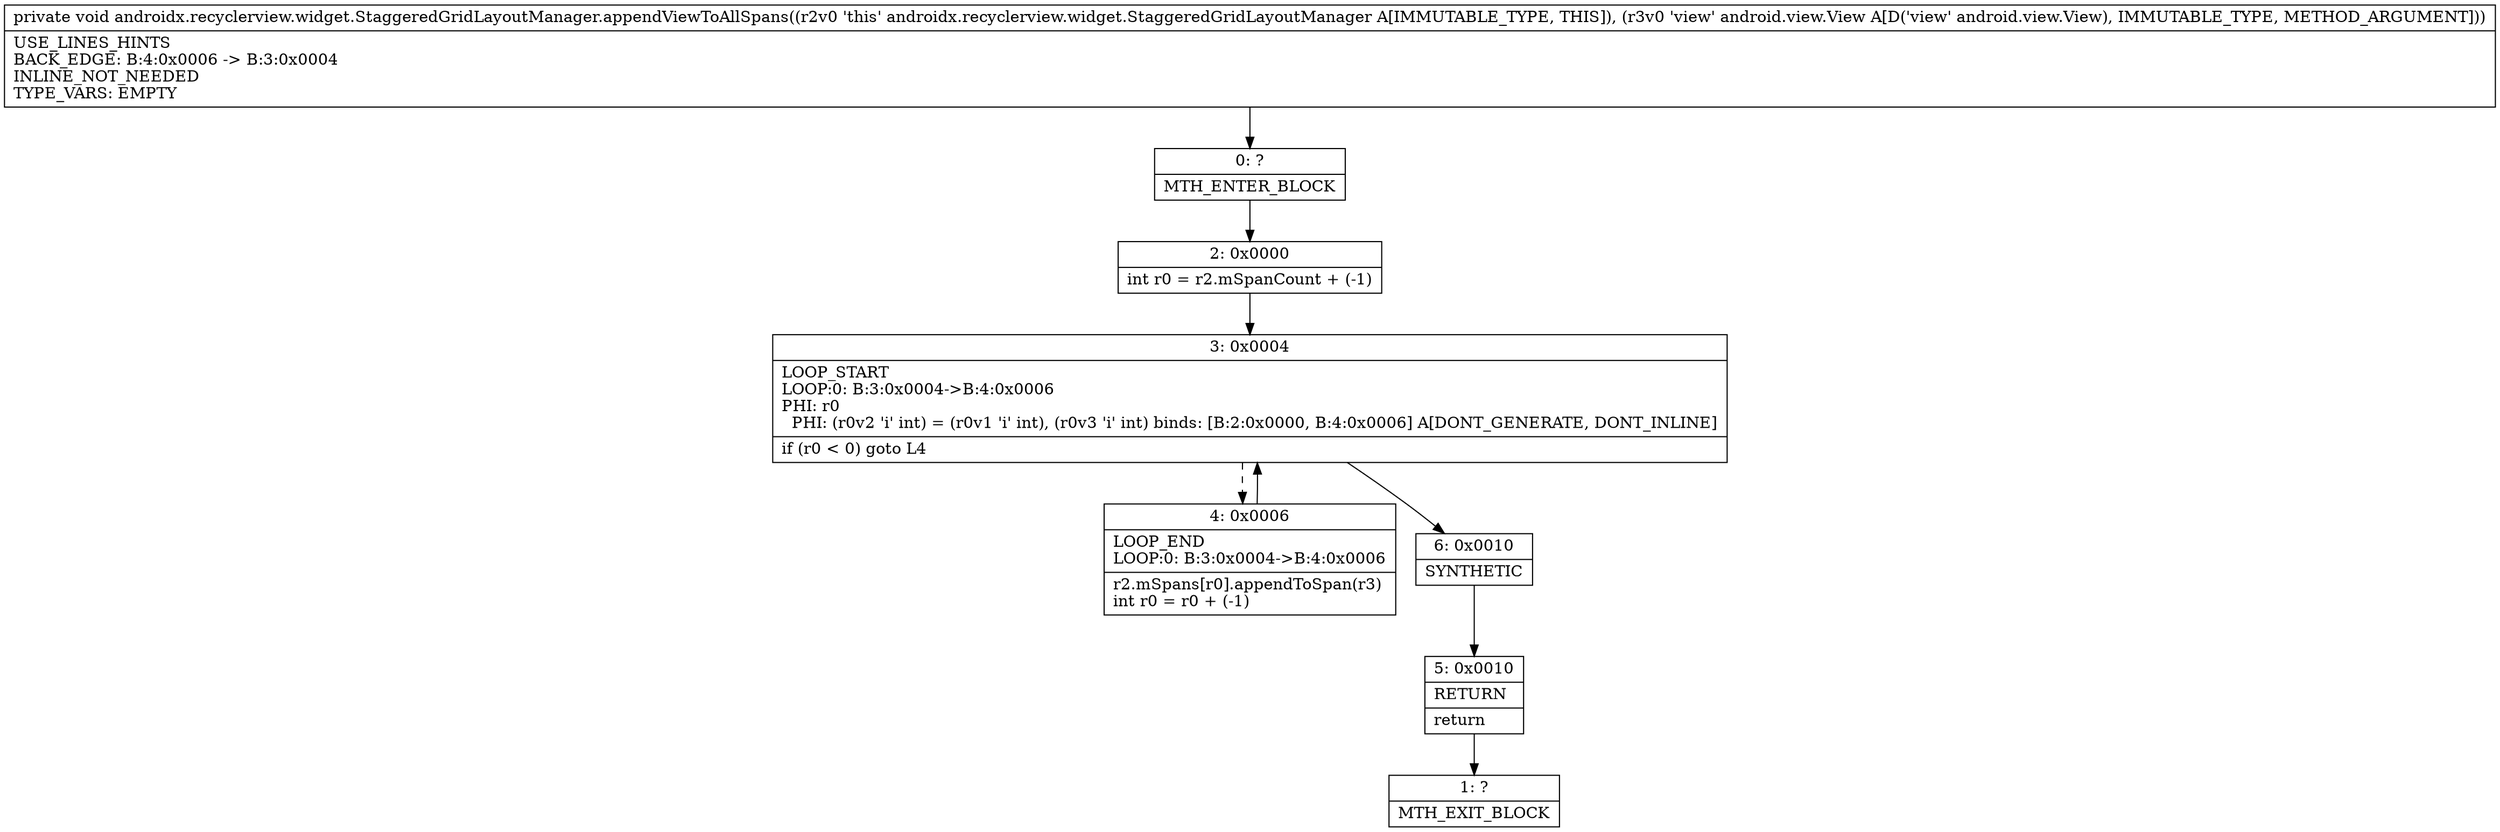 digraph "CFG forandroidx.recyclerview.widget.StaggeredGridLayoutManager.appendViewToAllSpans(Landroid\/view\/View;)V" {
Node_0 [shape=record,label="{0\:\ ?|MTH_ENTER_BLOCK\l}"];
Node_2 [shape=record,label="{2\:\ 0x0000|int r0 = r2.mSpanCount + (\-1)\l}"];
Node_3 [shape=record,label="{3\:\ 0x0004|LOOP_START\lLOOP:0: B:3:0x0004\-\>B:4:0x0006\lPHI: r0 \l  PHI: (r0v2 'i' int) = (r0v1 'i' int), (r0v3 'i' int) binds: [B:2:0x0000, B:4:0x0006] A[DONT_GENERATE, DONT_INLINE]\l|if (r0 \< 0) goto L4\l}"];
Node_4 [shape=record,label="{4\:\ 0x0006|LOOP_END\lLOOP:0: B:3:0x0004\-\>B:4:0x0006\l|r2.mSpans[r0].appendToSpan(r3)\lint r0 = r0 + (\-1)\l}"];
Node_6 [shape=record,label="{6\:\ 0x0010|SYNTHETIC\l}"];
Node_5 [shape=record,label="{5\:\ 0x0010|RETURN\l|return\l}"];
Node_1 [shape=record,label="{1\:\ ?|MTH_EXIT_BLOCK\l}"];
MethodNode[shape=record,label="{private void androidx.recyclerview.widget.StaggeredGridLayoutManager.appendViewToAllSpans((r2v0 'this' androidx.recyclerview.widget.StaggeredGridLayoutManager A[IMMUTABLE_TYPE, THIS]), (r3v0 'view' android.view.View A[D('view' android.view.View), IMMUTABLE_TYPE, METHOD_ARGUMENT]))  | USE_LINES_HINTS\lBACK_EDGE: B:4:0x0006 \-\> B:3:0x0004\lINLINE_NOT_NEEDED\lTYPE_VARS: EMPTY\l}"];
MethodNode -> Node_0;Node_0 -> Node_2;
Node_2 -> Node_3;
Node_3 -> Node_4[style=dashed];
Node_3 -> Node_6;
Node_4 -> Node_3;
Node_6 -> Node_5;
Node_5 -> Node_1;
}

